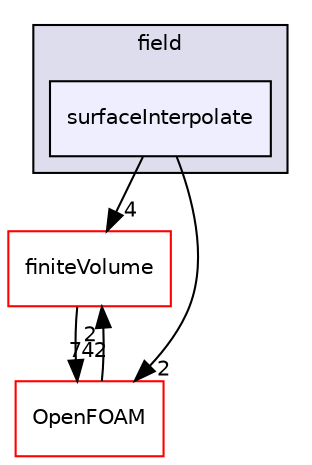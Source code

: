 digraph "src/functionObjects/field/surfaceInterpolate" {
  bgcolor=transparent;
  compound=true
  node [ fontsize="10", fontname="Helvetica"];
  edge [ labelfontsize="10", labelfontname="Helvetica"];
  subgraph clusterdir_bae024cac12ddc6733a616261920a91f {
    graph [ bgcolor="#ddddee", pencolor="black", label="field" fontname="Helvetica", fontsize="10", URL="dir_bae024cac12ddc6733a616261920a91f.html"]
  dir_bad0e3a1ff1fee12ffaad12ef6339c69 [shape=box, label="surfaceInterpolate", style="filled", fillcolor="#eeeeff", pencolor="black", URL="dir_bad0e3a1ff1fee12ffaad12ef6339c69.html"];
  }
  dir_9bd15774b555cf7259a6fa18f99fe99b [shape=box label="finiteVolume" color="red" URL="dir_9bd15774b555cf7259a6fa18f99fe99b.html"];
  dir_c5473ff19b20e6ec4dfe5c310b3778a8 [shape=box label="OpenFOAM" color="red" URL="dir_c5473ff19b20e6ec4dfe5c310b3778a8.html"];
  dir_9bd15774b555cf7259a6fa18f99fe99b->dir_c5473ff19b20e6ec4dfe5c310b3778a8 [headlabel="742", labeldistance=1.5 headhref="dir_000867_001929.html"];
  dir_bad0e3a1ff1fee12ffaad12ef6339c69->dir_9bd15774b555cf7259a6fa18f99fe99b [headlabel="4", labeldistance=1.5 headhref="dir_001239_000867.html"];
  dir_bad0e3a1ff1fee12ffaad12ef6339c69->dir_c5473ff19b20e6ec4dfe5c310b3778a8 [headlabel="2", labeldistance=1.5 headhref="dir_001239_001929.html"];
  dir_c5473ff19b20e6ec4dfe5c310b3778a8->dir_9bd15774b555cf7259a6fa18f99fe99b [headlabel="2", labeldistance=1.5 headhref="dir_001929_000867.html"];
}
